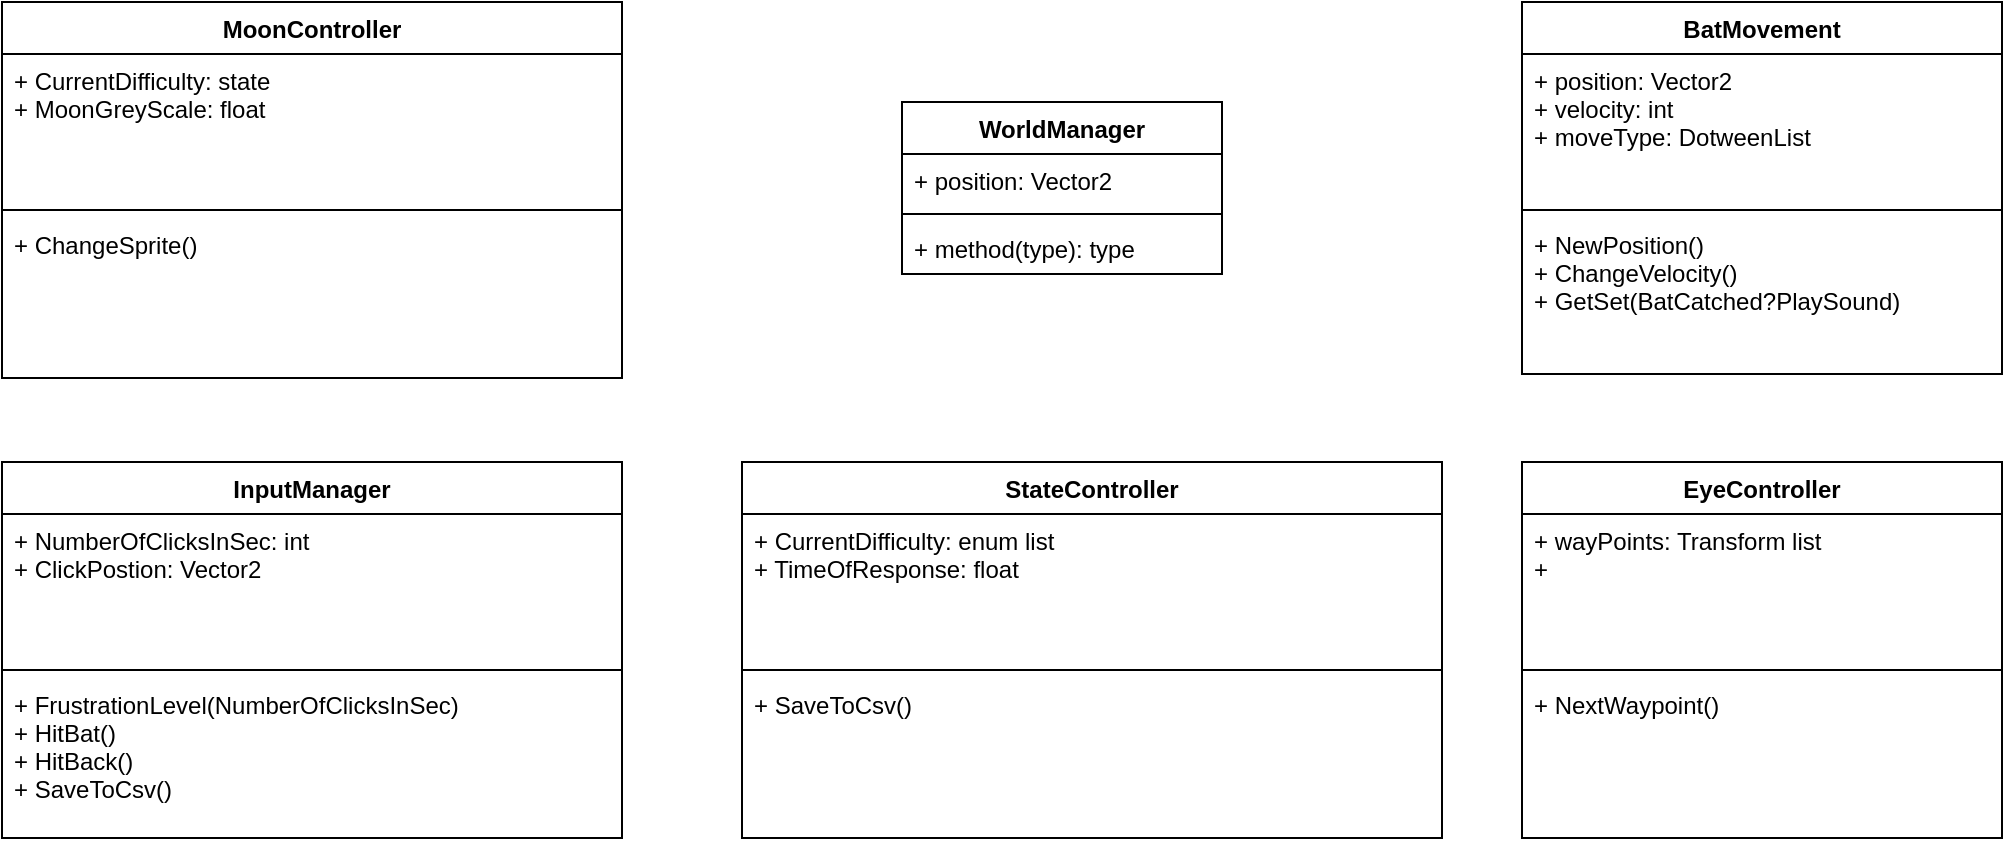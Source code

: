 <mxfile version="20.6.0" type="device"><diagram id="_BQ-3pLCrTB5H-ZDszDk" name="Página-1"><mxGraphModel dx="1692" dy="440" grid="1" gridSize="10" guides="1" tooltips="1" connect="1" arrows="1" fold="1" page="1" pageScale="1" pageWidth="827" pageHeight="1169" math="0" shadow="0"><root><mxCell id="0"/><mxCell id="1" parent="0"/><mxCell id="wbgauFXeqZr8NqURjAlk-2" value="WorldManager" style="swimlane;fontStyle=1;align=center;verticalAlign=top;childLayout=stackLayout;horizontal=1;startSize=26;horizontalStack=0;resizeParent=1;resizeParentMax=0;resizeLast=0;collapsible=1;marginBottom=0;" vertex="1" parent="1"><mxGeometry x="210" y="170" width="160" height="86" as="geometry"/></mxCell><mxCell id="wbgauFXeqZr8NqURjAlk-3" value="+ position: Vector2" style="text;strokeColor=none;fillColor=none;align=left;verticalAlign=top;spacingLeft=4;spacingRight=4;overflow=hidden;rotatable=0;points=[[0,0.5],[1,0.5]];portConstraint=eastwest;" vertex="1" parent="wbgauFXeqZr8NqURjAlk-2"><mxGeometry y="26" width="160" height="26" as="geometry"/></mxCell><mxCell id="wbgauFXeqZr8NqURjAlk-4" value="" style="line;strokeWidth=1;fillColor=none;align=left;verticalAlign=middle;spacingTop=-1;spacingLeft=3;spacingRight=3;rotatable=0;labelPosition=right;points=[];portConstraint=eastwest;strokeColor=inherit;" vertex="1" parent="wbgauFXeqZr8NqURjAlk-2"><mxGeometry y="52" width="160" height="8" as="geometry"/></mxCell><mxCell id="wbgauFXeqZr8NqURjAlk-5" value="+ method(type): type" style="text;strokeColor=none;fillColor=none;align=left;verticalAlign=top;spacingLeft=4;spacingRight=4;overflow=hidden;rotatable=0;points=[[0,0.5],[1,0.5]];portConstraint=eastwest;" vertex="1" parent="wbgauFXeqZr8NqURjAlk-2"><mxGeometry y="60" width="160" height="26" as="geometry"/></mxCell><mxCell id="wbgauFXeqZr8NqURjAlk-6" value="BatMovement" style="swimlane;fontStyle=1;align=center;verticalAlign=top;childLayout=stackLayout;horizontal=1;startSize=26;horizontalStack=0;resizeParent=1;resizeParentMax=0;resizeLast=0;collapsible=1;marginBottom=0;" vertex="1" parent="1"><mxGeometry x="520" y="120" width="240" height="186" as="geometry"/></mxCell><mxCell id="wbgauFXeqZr8NqURjAlk-7" value="+ position: Vector2&#10;+ velocity: int&#10;+ moveType: DotweenList" style="text;strokeColor=none;fillColor=none;align=left;verticalAlign=top;spacingLeft=4;spacingRight=4;overflow=hidden;rotatable=0;points=[[0,0.5],[1,0.5]];portConstraint=eastwest;" vertex="1" parent="wbgauFXeqZr8NqURjAlk-6"><mxGeometry y="26" width="240" height="74" as="geometry"/></mxCell><mxCell id="wbgauFXeqZr8NqURjAlk-8" value="" style="line;strokeWidth=1;fillColor=none;align=left;verticalAlign=middle;spacingTop=-1;spacingLeft=3;spacingRight=3;rotatable=0;labelPosition=right;points=[];portConstraint=eastwest;strokeColor=inherit;" vertex="1" parent="wbgauFXeqZr8NqURjAlk-6"><mxGeometry y="100" width="240" height="8" as="geometry"/></mxCell><mxCell id="wbgauFXeqZr8NqURjAlk-9" value="+ NewPosition()&#10;+ ChangeVelocity()&#10;+ GetSet(BatCatched?PlaySound)" style="text;strokeColor=none;fillColor=none;align=left;verticalAlign=top;spacingLeft=4;spacingRight=4;overflow=hidden;rotatable=0;points=[[0,0.5],[1,0.5]];portConstraint=eastwest;" vertex="1" parent="wbgauFXeqZr8NqURjAlk-6"><mxGeometry y="108" width="240" height="78" as="geometry"/></mxCell><mxCell id="wbgauFXeqZr8NqURjAlk-10" value="EyeController" style="swimlane;fontStyle=1;align=center;verticalAlign=top;childLayout=stackLayout;horizontal=1;startSize=26;horizontalStack=0;resizeParent=1;resizeParentMax=0;resizeLast=0;collapsible=1;marginBottom=0;" vertex="1" parent="1"><mxGeometry x="520" y="350" width="240" height="188" as="geometry"/></mxCell><mxCell id="wbgauFXeqZr8NqURjAlk-11" value="+ wayPoints: Transform list&#10;+" style="text;strokeColor=none;fillColor=none;align=left;verticalAlign=top;spacingLeft=4;spacingRight=4;overflow=hidden;rotatable=0;points=[[0,0.5],[1,0.5]];portConstraint=eastwest;" vertex="1" parent="wbgauFXeqZr8NqURjAlk-10"><mxGeometry y="26" width="240" height="74" as="geometry"/></mxCell><mxCell id="wbgauFXeqZr8NqURjAlk-12" value="" style="line;strokeWidth=1;fillColor=none;align=left;verticalAlign=middle;spacingTop=-1;spacingLeft=3;spacingRight=3;rotatable=0;labelPosition=right;points=[];portConstraint=eastwest;strokeColor=inherit;" vertex="1" parent="wbgauFXeqZr8NqURjAlk-10"><mxGeometry y="100" width="240" height="8" as="geometry"/></mxCell><mxCell id="wbgauFXeqZr8NqURjAlk-13" value="+ NextWaypoint()" style="text;strokeColor=none;fillColor=none;align=left;verticalAlign=top;spacingLeft=4;spacingRight=4;overflow=hidden;rotatable=0;points=[[0,0.5],[1,0.5]];portConstraint=eastwest;" vertex="1" parent="wbgauFXeqZr8NqURjAlk-10"><mxGeometry y="108" width="240" height="80" as="geometry"/></mxCell><mxCell id="wbgauFXeqZr8NqURjAlk-14" value="StateController" style="swimlane;fontStyle=1;align=center;verticalAlign=top;childLayout=stackLayout;horizontal=1;startSize=26;horizontalStack=0;resizeParent=1;resizeParentMax=0;resizeLast=0;collapsible=1;marginBottom=0;" vertex="1" parent="1"><mxGeometry x="130" y="350" width="350" height="188" as="geometry"/></mxCell><mxCell id="wbgauFXeqZr8NqURjAlk-15" value="+ CurrentDifficulty: enum list&#10;+ TimeOfResponse: float&#10;" style="text;strokeColor=none;fillColor=none;align=left;verticalAlign=top;spacingLeft=4;spacingRight=4;overflow=hidden;rotatable=0;points=[[0,0.5],[1,0.5]];portConstraint=eastwest;" vertex="1" parent="wbgauFXeqZr8NqURjAlk-14"><mxGeometry y="26" width="350" height="74" as="geometry"/></mxCell><mxCell id="wbgauFXeqZr8NqURjAlk-16" value="" style="line;strokeWidth=1;fillColor=none;align=left;verticalAlign=middle;spacingTop=-1;spacingLeft=3;spacingRight=3;rotatable=0;labelPosition=right;points=[];portConstraint=eastwest;strokeColor=inherit;" vertex="1" parent="wbgauFXeqZr8NqURjAlk-14"><mxGeometry y="100" width="350" height="8" as="geometry"/></mxCell><mxCell id="wbgauFXeqZr8NqURjAlk-17" value="+ SaveToCsv()" style="text;strokeColor=none;fillColor=none;align=left;verticalAlign=top;spacingLeft=4;spacingRight=4;overflow=hidden;rotatable=0;points=[[0,0.5],[1,0.5]];portConstraint=eastwest;" vertex="1" parent="wbgauFXeqZr8NqURjAlk-14"><mxGeometry y="108" width="350" height="80" as="geometry"/></mxCell><mxCell id="wbgauFXeqZr8NqURjAlk-18" value="InputManager" style="swimlane;fontStyle=1;align=center;verticalAlign=top;childLayout=stackLayout;horizontal=1;startSize=26;horizontalStack=0;resizeParent=1;resizeParentMax=0;resizeLast=0;collapsible=1;marginBottom=0;" vertex="1" parent="1"><mxGeometry x="-240" y="350" width="310" height="188" as="geometry"/></mxCell><mxCell id="wbgauFXeqZr8NqURjAlk-19" value="+ NumberOfClicksInSec: int&#10;+ ClickPostion: Vector2" style="text;strokeColor=none;fillColor=none;align=left;verticalAlign=top;spacingLeft=4;spacingRight=4;overflow=hidden;rotatable=0;points=[[0,0.5],[1,0.5]];portConstraint=eastwest;" vertex="1" parent="wbgauFXeqZr8NqURjAlk-18"><mxGeometry y="26" width="310" height="74" as="geometry"/></mxCell><mxCell id="wbgauFXeqZr8NqURjAlk-20" value="" style="line;strokeWidth=1;fillColor=none;align=left;verticalAlign=middle;spacingTop=-1;spacingLeft=3;spacingRight=3;rotatable=0;labelPosition=right;points=[];portConstraint=eastwest;strokeColor=inherit;" vertex="1" parent="wbgauFXeqZr8NqURjAlk-18"><mxGeometry y="100" width="310" height="8" as="geometry"/></mxCell><mxCell id="wbgauFXeqZr8NqURjAlk-21" value="+ FrustrationLevel(NumberOfClicksInSec)&#10;+ HitBat()&#10;+ HitBack()&#10;+ SaveToCsv()" style="text;strokeColor=none;fillColor=none;align=left;verticalAlign=top;spacingLeft=4;spacingRight=4;overflow=hidden;rotatable=0;points=[[0,0.5],[1,0.5]];portConstraint=eastwest;" vertex="1" parent="wbgauFXeqZr8NqURjAlk-18"><mxGeometry y="108" width="310" height="80" as="geometry"/></mxCell><mxCell id="wbgauFXeqZr8NqURjAlk-22" value="MoonController" style="swimlane;fontStyle=1;align=center;verticalAlign=top;childLayout=stackLayout;horizontal=1;startSize=26;horizontalStack=0;resizeParent=1;resizeParentMax=0;resizeLast=0;collapsible=1;marginBottom=0;" vertex="1" parent="1"><mxGeometry x="-240" y="120" width="310" height="188" as="geometry"/></mxCell><mxCell id="wbgauFXeqZr8NqURjAlk-23" value="+ CurrentDifficulty: state&#10;+ MoonGreyScale: float" style="text;strokeColor=none;fillColor=none;align=left;verticalAlign=top;spacingLeft=4;spacingRight=4;overflow=hidden;rotatable=0;points=[[0,0.5],[1,0.5]];portConstraint=eastwest;" vertex="1" parent="wbgauFXeqZr8NqURjAlk-22"><mxGeometry y="26" width="310" height="74" as="geometry"/></mxCell><mxCell id="wbgauFXeqZr8NqURjAlk-24" value="" style="line;strokeWidth=1;fillColor=none;align=left;verticalAlign=middle;spacingTop=-1;spacingLeft=3;spacingRight=3;rotatable=0;labelPosition=right;points=[];portConstraint=eastwest;strokeColor=inherit;" vertex="1" parent="wbgauFXeqZr8NqURjAlk-22"><mxGeometry y="100" width="310" height="8" as="geometry"/></mxCell><mxCell id="wbgauFXeqZr8NqURjAlk-25" value="+ ChangeSprite()" style="text;strokeColor=none;fillColor=none;align=left;verticalAlign=top;spacingLeft=4;spacingRight=4;overflow=hidden;rotatable=0;points=[[0,0.5],[1,0.5]];portConstraint=eastwest;" vertex="1" parent="wbgauFXeqZr8NqURjAlk-22"><mxGeometry y="108" width="310" height="80" as="geometry"/></mxCell></root></mxGraphModel></diagram></mxfile>
